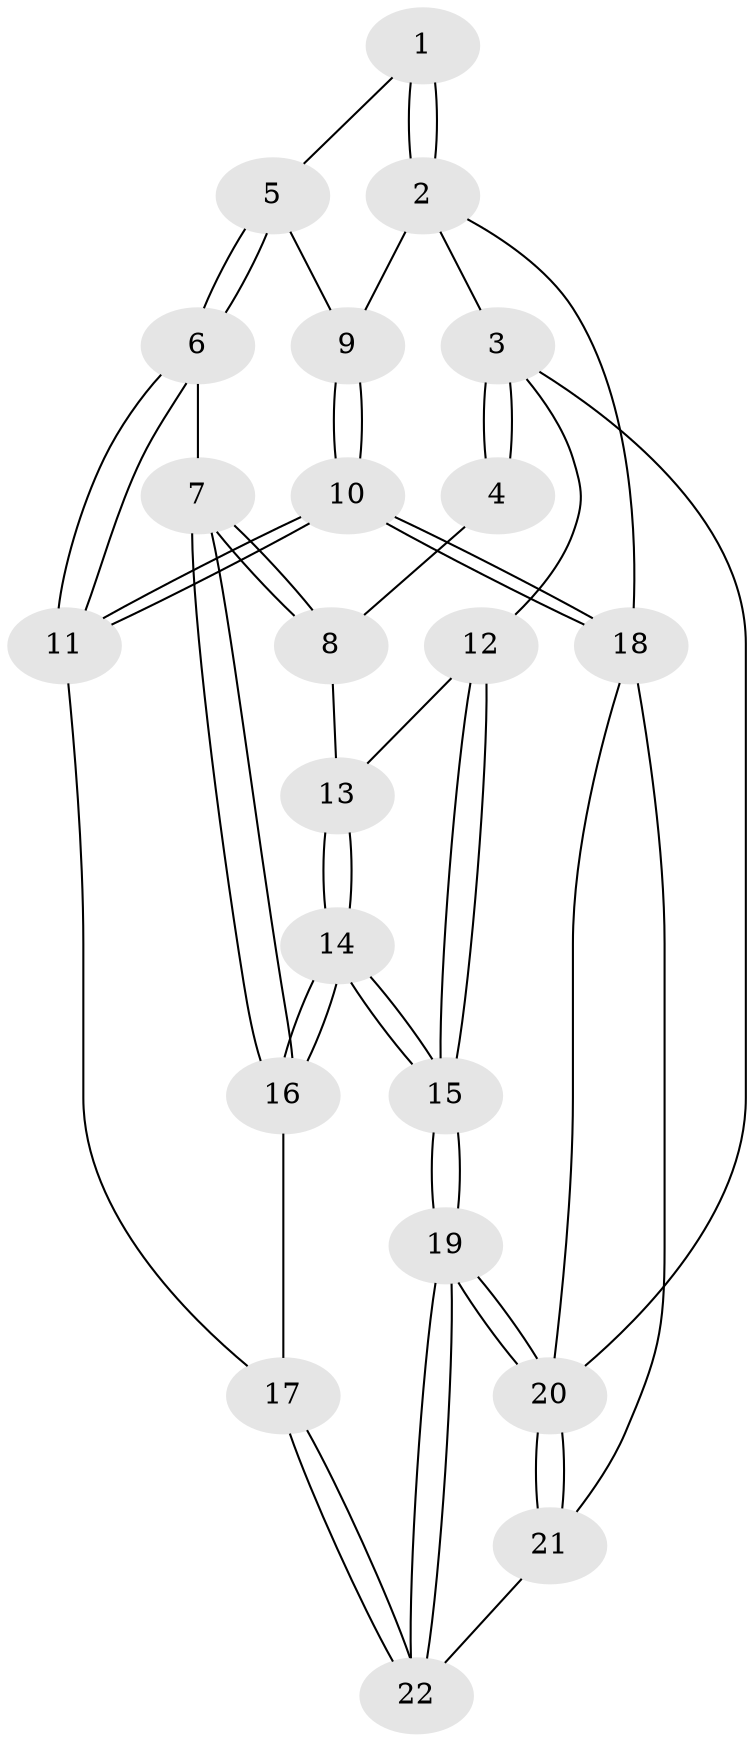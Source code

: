 // Generated by graph-tools (version 1.1) at 2025/46/02/15/25 05:46:28]
// undirected, 22 vertices, 52 edges
graph export_dot {
graph [start="1"]
  node [color=gray90,style=filled];
  1 [pos="+0.5913195718133816+0"];
  2 [pos="+1+0"];
  3 [pos="+0+0"];
  4 [pos="+0.45211606941519167+0"];
  5 [pos="+0.7982806715154429+0.1982522092710238"];
  6 [pos="+0.661007881154662+0.36751030827188025"];
  7 [pos="+0.6601486845755667+0.36711428495000753"];
  8 [pos="+0.3659775794079272+0.22559870980726934"];
  9 [pos="+1+0.13294269088460042"];
  10 [pos="+1+0.7245246523258284"];
  11 [pos="+0.7068041784585256+0.49501012472156314"];
  12 [pos="+0+0"];
  13 [pos="+0.32004053848772035+0.2558627367312535"];
  14 [pos="+0.06782051016191248+0.6798411662280631"];
  15 [pos="+0.03380084544009845+0.7019945422532479"];
  16 [pos="+0.18182616426898954+0.6814028849833442"];
  17 [pos="+0.4627146775167259+0.6884721457759034"];
  18 [pos="+1+1"];
  19 [pos="+0+1"];
  20 [pos="+0+1"];
  21 [pos="+1+1"];
  22 [pos="+0.6175431454273439+0.8868021528927564"];
  1 -- 2;
  1 -- 2;
  1 -- 5;
  2 -- 3;
  2 -- 9;
  2 -- 18;
  3 -- 4;
  3 -- 4;
  3 -- 12;
  3 -- 20;
  4 -- 8;
  5 -- 6;
  5 -- 6;
  5 -- 9;
  6 -- 7;
  6 -- 11;
  6 -- 11;
  7 -- 8;
  7 -- 8;
  7 -- 16;
  7 -- 16;
  8 -- 13;
  9 -- 10;
  9 -- 10;
  10 -- 11;
  10 -- 11;
  10 -- 18;
  10 -- 18;
  11 -- 17;
  12 -- 13;
  12 -- 15;
  12 -- 15;
  13 -- 14;
  13 -- 14;
  14 -- 15;
  14 -- 15;
  14 -- 16;
  14 -- 16;
  15 -- 19;
  15 -- 19;
  16 -- 17;
  17 -- 22;
  17 -- 22;
  18 -- 21;
  18 -- 20;
  19 -- 20;
  19 -- 20;
  19 -- 22;
  19 -- 22;
  20 -- 21;
  20 -- 21;
  21 -- 22;
}
